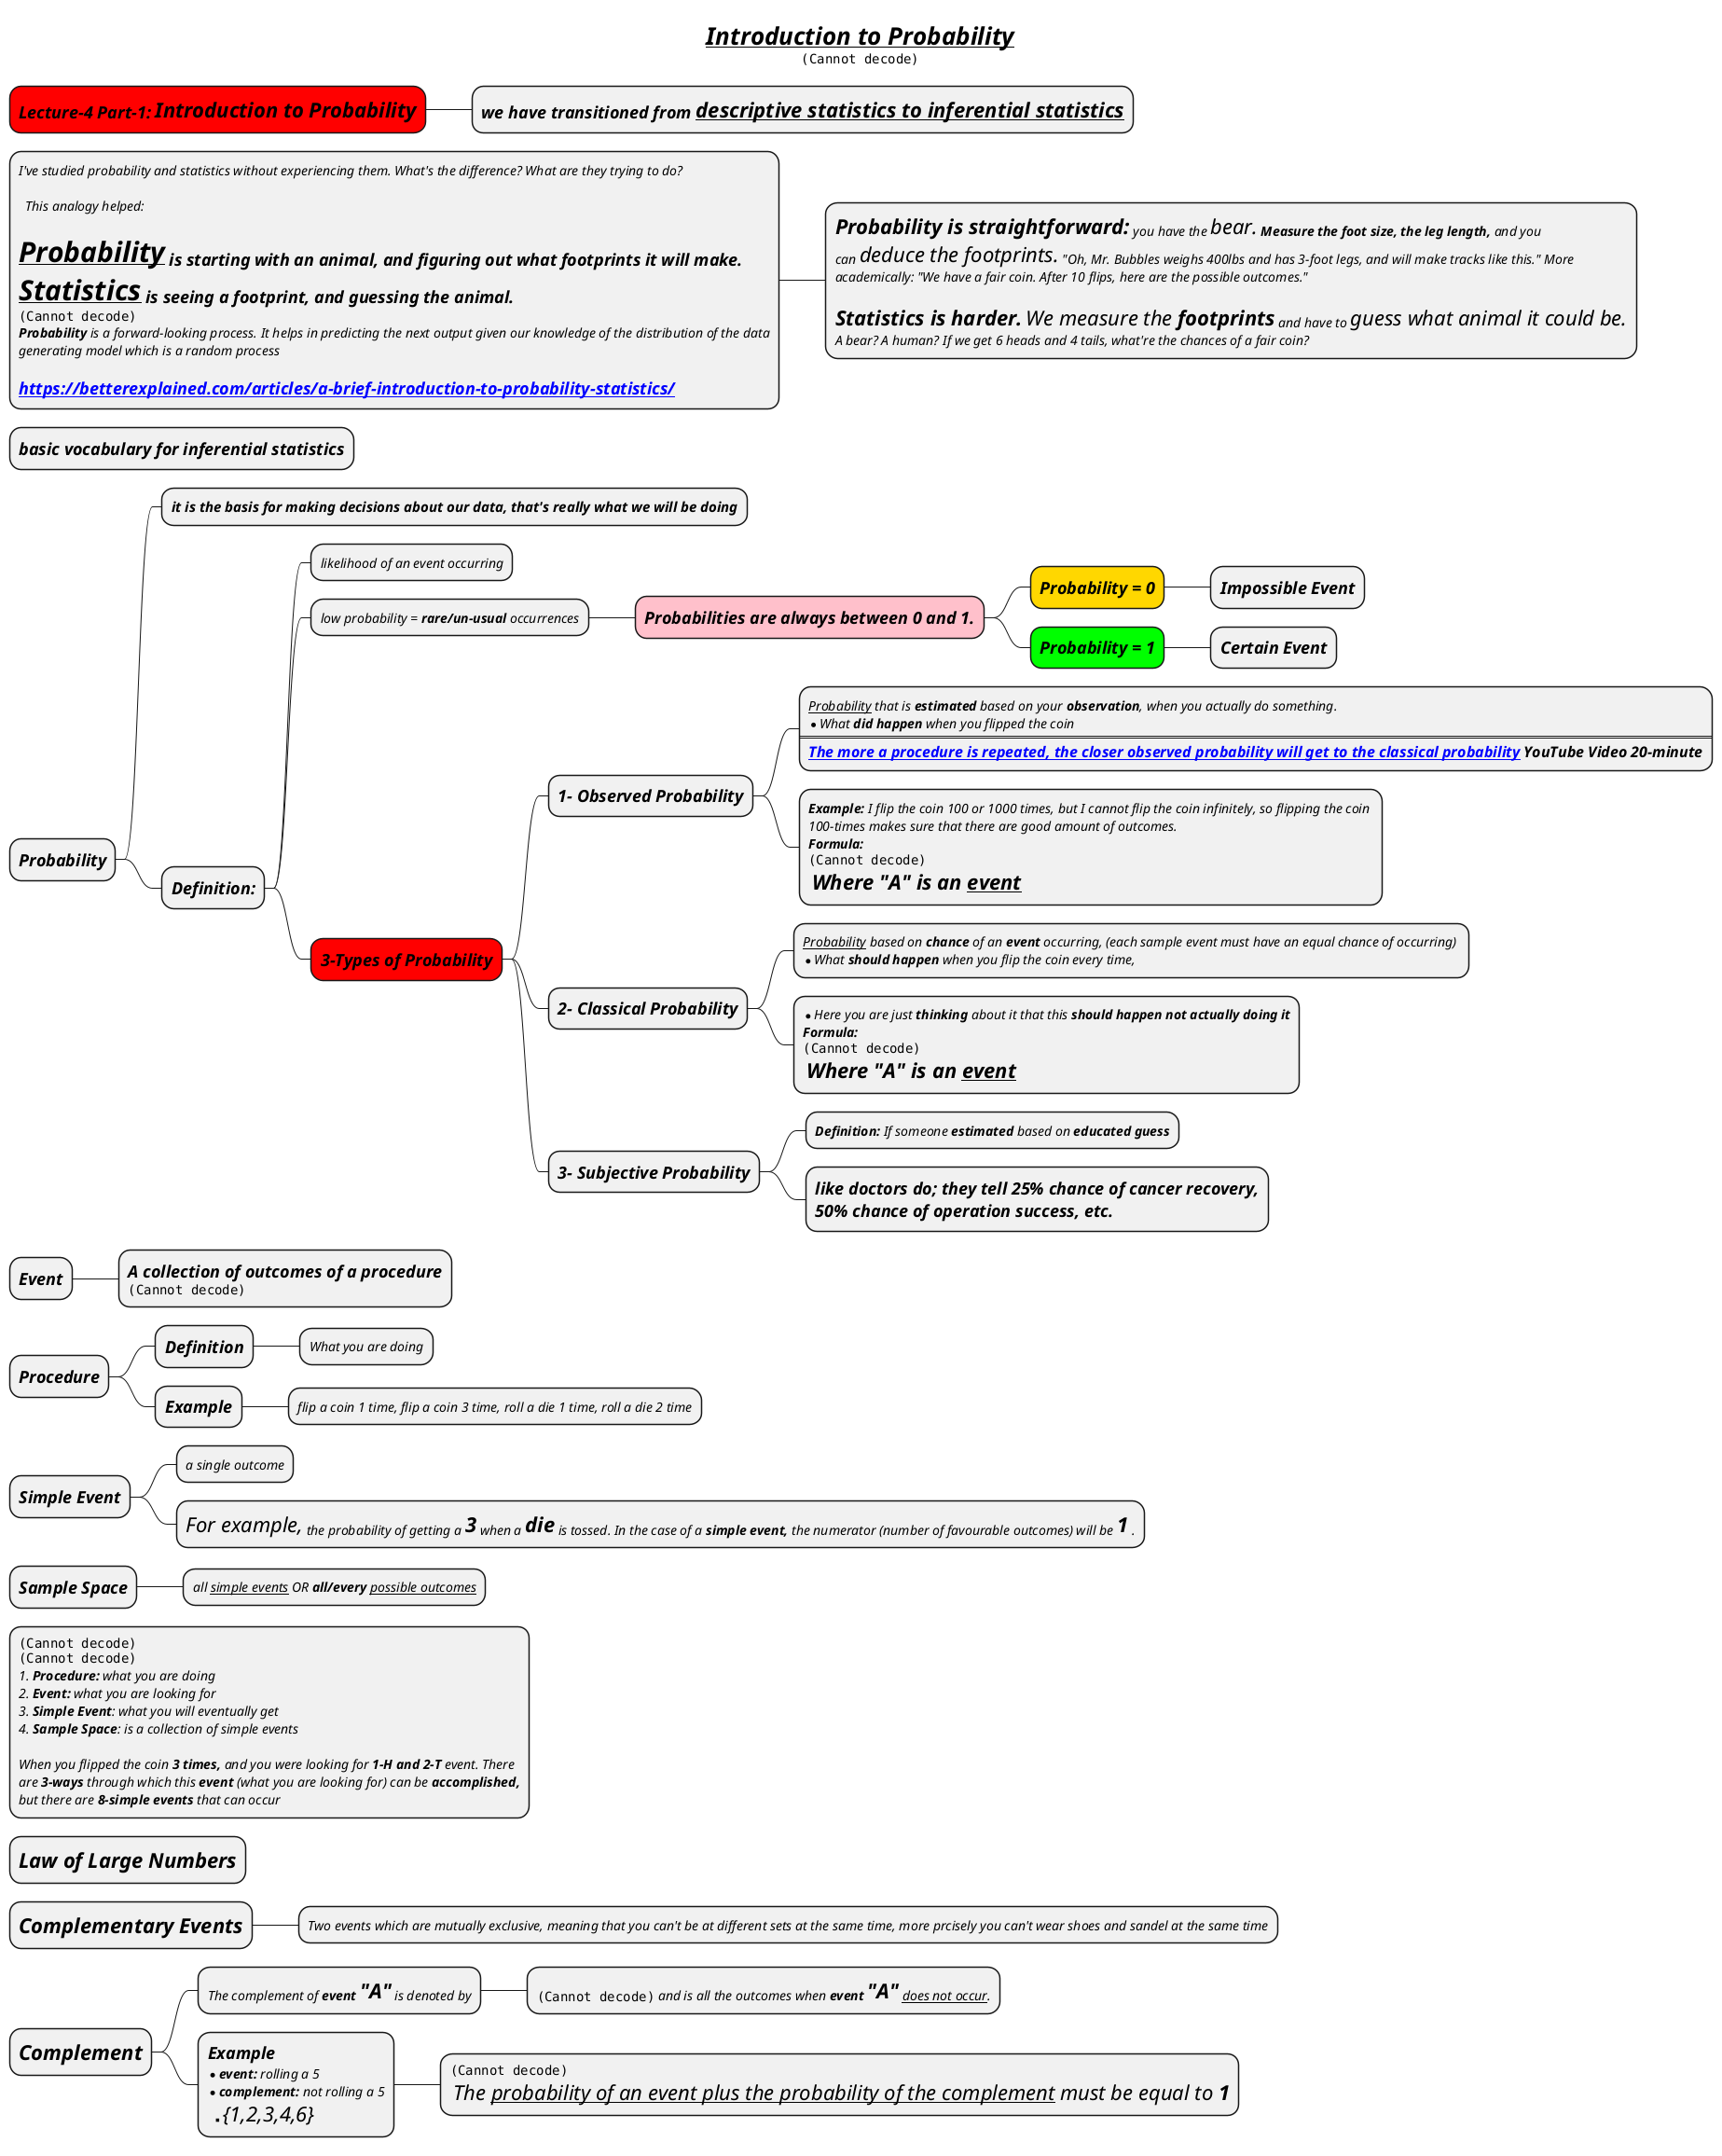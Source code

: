@startmindmap
skinparam node {
    FontStyle italic
}

title =__//Introduction to Probability//__\n<img:images/img_20.png>

*[#red] =Lecture-4 Part-1: **Introduction to Probability**
** =we have transitioned from __descriptive statistics to inferential statistics__


*:I've studied probability and statistics without experiencing them. What's the difference? What are they trying to do?

  This analogy helped:

=//__**Probability**__// is starting with an animal, and figuring out what footprints it will make.
=//__**Statistics**__// is seeing a footprint, and guessing the animal.
<img:images/img_3.png>
**Probability** is a forward-looking process. It helps in predicting the next output given our knowledge of the distribution of the data
generating model which is a random process

= [[https://betterexplained.com/articles/a-brief-introduction-to-probability-statistics/]];

**:<size:22>**Probability is straightforward:**</size> you have the <size:22>bear.</size> **Measure the foot size, the leg length,** and you
can <size:22>deduce the footprints.</size> "Oh, Mr. Bubbles weighs 400lbs and has 3-foot legs, and will make tracks like this." More
academically: "We have a fair coin. After 10 flips, here are the possible outcomes."

<size:22>**Statistics is harder.**</size> <size:22>We measure the **footprints**</size> and have to <size:22>guess what animal it could be.
A bear? A human? If we get 6 heads and 4 tails, what're the chances of a fair coin?;

* = basic vocabulary for inferential statistics


* =Probability
** ===it is the basis for making decisions about our data, that's really what we will be doing
** =Definition:
*** likelihood of an event occurring
*** low probability = **rare/un-usual** occurrences
****[#pink] =Probabilities are always between 0 and 1.
*****[#gold] =Probability = 0
****** =Impossible Event
*****[#lime] =Probability = 1
****** =Certain Event
***[#red] =3-Types of Probability
**** =1- Observed Probability
*****:__Probability__ that is **estimated** based on your **observation**, when you actually do something.
*What **did happen** when you flipped the coin
====
== [[https://www.youtube.com/watch?v=X2eomv6XfWo&ab_channel=PhysicsVideosbyEugeneKhutoryansky The more a procedure is repeated, the closer observed probability will get to the classical probability]] YouTube Video 20-minute;

***** **Example:** I flip the coin 100 or 1000 times, but I cannot flip the coin infinitely, so flipping the coin \n100-times makes sure that there are good amount of outcomes.\n**Formula:**\n<img:images/img_4.png>\n <size:22>**Where "A" is an __event__**
**** =2- Classical Probability
***** __Probability__ based on **chance** of an **event** occurring, (each sample event must have an equal chance of occurring) \n*What **should happen** when you flip the coin every time,
***** *Here you are just **thinking** about it that this **should happen not actually doing it** \n**Formula:** \n<img:images/img_5.png>\n <size:22>**Where "A" is an __event__**
**** =3- Subjective Probability
***** **Definition:** If someone **estimated** based on **educated guess**
***** =like doctors do; they tell 25% chance of cancer recovery,\n=50% chance of operation success, etc.


* =Event
** =A collection of outcomes of a procedure \n<img:images/img.png>

* =Procedure
** =Definition
*** What you are doing
** =Example
*** flip a coin 1 time, flip a coin 3 time, roll a die 1 time, roll a die 2 time


* =Simple Event
** a single outcome
** <size:22>For example,</size> the probability of getting a <size:22>**3**</size> when a <size:22>**die**</size> is tossed. In the case of a **simple event,** the numerator (number of favourable outcomes) will be <size:22>**1**</size> .

* =Sample Space
** all __simple events__ OR **all/every** __possible outcomes__

*:<img:images/img_1.png>
<img:images/img_2.png>
# **Procedure:** what you are doing
# **Event:** what you are looking for
# **Simple Event**: what you will eventually get
# **Sample Space**: is a collection of simple events

When you flipped the coin **3 times,** and you were looking for **1-H and 2-T** event. There
are **3-ways** through which this **event** (what you are looking for) can be **accomplished,**
but there are **8-simple events** that can occur;


* =//Law of Large Numbers//
* =//Complementary Events//
** Two events which are mutually exclusive, meaning that you can't be at different sets at the same time, more prcisely you can't wear shoes and sandel at the same time

* =//Complement//
** The complement of **event** <size:22>**"A"**</size> is denoted by
*** <img:images/img_6.png> and is all the outcomes when **event** <size:22>**"A"**</size> __does not occur__.
**:=Example
* **event:** rolling a 5
* **complement:** not rolling a 5
** <size:22>{1,2,3,4,6}</size>;
*** <img:images/img_7.png>\n <size:22>The __probability of an event plus the probability of the complement__ must be equal to **1**


@endmindmap
